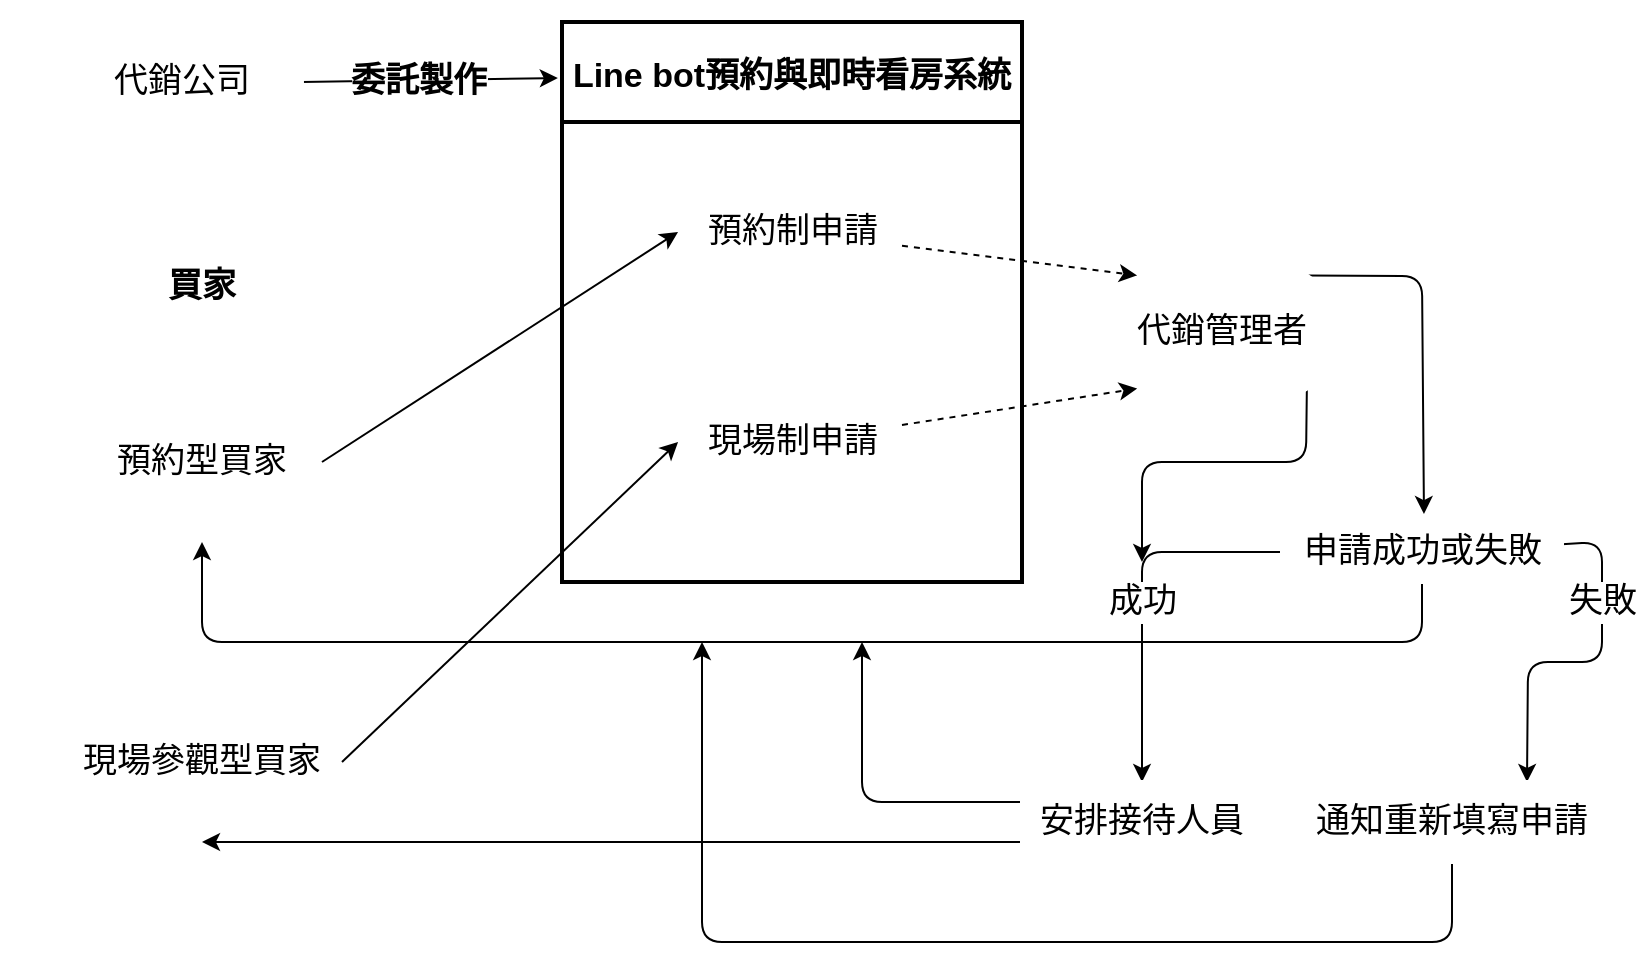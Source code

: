 <mxfile>
    <diagram id="ASTWp4ZXTidoFe2xOwB_" name="1b">
        <mxGraphModel dx="423" dy="688" grid="1" gridSize="10" guides="1" tooltips="1" connect="1" arrows="1" fold="1" page="1" pageScale="1" pageWidth="827" pageHeight="1169" math="0" shadow="0">
            <root>
                <mxCell id="0"/>
                <mxCell id="1" parent="0"/>
                <mxCell id="3" value="Line bot預約與即時看房系統" style="swimlane;startSize=50;fontSize=17;strokeWidth=2;fillColor=none;" vertex="1" parent="1">
                    <mxGeometry x="290" y="60" width="230" height="280" as="geometry"/>
                </mxCell>
                <mxCell id="4" value="預約制申請" style="text;html=1;align=center;verticalAlign=middle;resizable=0;points=[];autosize=1;strokeColor=#FFFFFF;fillColor=none;fontSize=17;strokeWidth=2;" vertex="1" parent="3">
                    <mxGeometry x="60" y="90" width="110" height="30" as="geometry"/>
                </mxCell>
                <mxCell id="6" value="現場制申請" style="text;html=1;align=center;verticalAlign=middle;resizable=0;points=[];autosize=1;strokeColor=#FFFFFF;fillColor=none;fontSize=17;strokeWidth=2;" vertex="1" parent="3">
                    <mxGeometry x="60" y="195" width="110" height="30" as="geometry"/>
                </mxCell>
                <mxCell id="17" style="edgeStyle=none;html=1;exitX=1;exitY=0.5;exitDx=0;exitDy=0;entryX=-0.009;entryY=0.1;entryDx=0;entryDy=0;entryPerimeter=0;fontSize=17;" edge="1" parent="1" source="11" target="3">
                    <mxGeometry relative="1" as="geometry"/>
                </mxCell>
                <mxCell id="18" value="&lt;b&gt;委託製作&lt;/b&gt;" style="edgeLabel;html=1;align=center;verticalAlign=middle;resizable=0;points=[];fontSize=17;" vertex="1" connectable="0" parent="17">
                    <mxGeometry x="-0.095" y="-1" relative="1" as="geometry">
                        <mxPoint as="offset"/>
                    </mxGeometry>
                </mxCell>
                <mxCell id="11" value="代銷公司" style="ellipse;whiteSpace=wrap;html=1;strokeColor=#FFFFFF;strokeWidth=2;fontSize=17;fillColor=none;" vertex="1" parent="1">
                    <mxGeometry x="40" y="50" width="120" height="80" as="geometry"/>
                </mxCell>
                <mxCell id="24" style="edgeStyle=none;html=1;exitX=1;exitY=0;exitDx=0;exitDy=0;fontSize=17;entryX=0.507;entryY=-0.133;entryDx=0;entryDy=0;entryPerimeter=0;" edge="1" parent="1" source="12" target="7">
                    <mxGeometry relative="1" as="geometry">
                        <mxPoint x="720" y="187" as="targetPoint"/>
                        <Array as="points">
                            <mxPoint x="720" y="187"/>
                        </Array>
                    </mxGeometry>
                </mxCell>
                <mxCell id="35" style="edgeStyle=none;html=1;exitX=1;exitY=1;exitDx=0;exitDy=0;fontSize=17;" edge="1" parent="1" source="12">
                    <mxGeometry relative="1" as="geometry">
                        <mxPoint x="580" y="330" as="targetPoint"/>
                        <Array as="points">
                            <mxPoint x="662" y="280"/>
                            <mxPoint x="580" y="280"/>
                        </Array>
                    </mxGeometry>
                </mxCell>
                <mxCell id="12" value="代銷管理者" style="ellipse;whiteSpace=wrap;html=1;strokeColor=#FFFFFF;strokeWidth=2;fontSize=17;fillColor=none;" vertex="1" parent="1">
                    <mxGeometry x="560" y="175" width="120" height="80" as="geometry"/>
                </mxCell>
                <mxCell id="14" value="買家" style="swimlane;strokeColor=#FFFFFF;strokeWidth=2;fontSize=17;fillColor=none;startSize=40;" vertex="1" parent="1">
                    <mxGeometry x="10" y="170" width="200" height="350" as="geometry"/>
                </mxCell>
                <mxCell id="8" value="預約型買家" style="ellipse;whiteSpace=wrap;html=1;strokeColor=#FFFFFF;strokeWidth=2;fontSize=17;fillColor=none;" vertex="1" parent="14">
                    <mxGeometry x="40" y="70" width="120" height="80" as="geometry"/>
                </mxCell>
                <mxCell id="10" value="現場參觀型買家" style="ellipse;whiteSpace=wrap;html=1;strokeColor=#FFFFFF;strokeWidth=2;fontSize=17;fillColor=none;" vertex="1" parent="14">
                    <mxGeometry x="30" y="220" width="140" height="80" as="geometry"/>
                </mxCell>
                <mxCell id="19" style="edgeStyle=none;html=1;exitX=1;exitY=0.5;exitDx=0;exitDy=0;entryX=-0.018;entryY=0.5;entryDx=0;entryDy=0;entryPerimeter=0;fontSize=17;" edge="1" parent="1" source="8" target="4">
                    <mxGeometry relative="1" as="geometry"/>
                </mxCell>
                <mxCell id="20" style="edgeStyle=none;html=1;exitX=1;exitY=0.5;exitDx=0;exitDy=0;entryX=-0.018;entryY=0.5;entryDx=0;entryDy=0;entryPerimeter=0;fontSize=17;" edge="1" parent="1" source="10" target="6">
                    <mxGeometry relative="1" as="geometry"/>
                </mxCell>
                <mxCell id="25" style="edgeStyle=none;html=1;entryX=0.5;entryY=1;entryDx=0;entryDy=0;fontSize=17;" edge="1" parent="1" source="7" target="8">
                    <mxGeometry relative="1" as="geometry">
                        <Array as="points">
                            <mxPoint x="720" y="370"/>
                            <mxPoint x="110" y="370"/>
                        </Array>
                    </mxGeometry>
                </mxCell>
                <mxCell id="27" style="edgeStyle=none;html=1;entryX=0.5;entryY=0;entryDx=0;entryDy=0;fontSize=17;" edge="1" parent="1" source="7" target="26">
                    <mxGeometry relative="1" as="geometry">
                        <Array as="points">
                            <mxPoint x="580" y="325"/>
                        </Array>
                    </mxGeometry>
                </mxCell>
                <mxCell id="28" value="成功" style="edgeLabel;html=1;align=center;verticalAlign=middle;resizable=0;points=[];fontSize=17;" vertex="1" connectable="0" parent="27">
                    <mxGeometry x="0.254" y="1" relative="1" as="geometry">
                        <mxPoint x="-1" y="-21" as="offset"/>
                    </mxGeometry>
                </mxCell>
                <mxCell id="32" style="edgeStyle=none;html=1;entryX=0.75;entryY=0;entryDx=0;entryDy=0;fontSize=17;" edge="1" parent="1" source="7" target="29">
                    <mxGeometry relative="1" as="geometry">
                        <Array as="points">
                            <mxPoint x="810" y="320"/>
                            <mxPoint x="810" y="380"/>
                            <mxPoint x="773" y="380"/>
                        </Array>
                    </mxGeometry>
                </mxCell>
                <mxCell id="33" value="失敗" style="edgeLabel;html=1;align=center;verticalAlign=middle;resizable=0;points=[];fontSize=17;" vertex="1" connectable="0" parent="32">
                    <mxGeometry x="-0.548" y="2" relative="1" as="geometry">
                        <mxPoint x="-2" y="10" as="offset"/>
                    </mxGeometry>
                </mxCell>
                <mxCell id="7" value="申請成功或失敗" style="text;html=1;align=center;verticalAlign=middle;resizable=0;points=[];autosize=1;strokeColor=#FFFFFF;fillColor=none;fontSize=17;strokeWidth=2;" vertex="1" parent="1">
                    <mxGeometry x="650" y="310" width="140" height="30" as="geometry"/>
                </mxCell>
                <mxCell id="22" style="edgeStyle=none;html=1;fontSize=17;entryX=0;entryY=0;entryDx=0;entryDy=0;dashed=1;" edge="1" parent="1" source="4" target="12">
                    <mxGeometry relative="1" as="geometry">
                        <mxPoint x="620" y="165" as="targetPoint"/>
                    </mxGeometry>
                </mxCell>
                <mxCell id="23" style="edgeStyle=none;html=1;fontSize=17;entryX=0;entryY=1;entryDx=0;entryDy=0;dashed=1;" edge="1" parent="1" source="6" target="12">
                    <mxGeometry relative="1" as="geometry">
                        <mxPoint x="570" y="270" as="targetPoint"/>
                    </mxGeometry>
                </mxCell>
                <mxCell id="36" style="edgeStyle=none;html=1;exitX=0;exitY=0.25;exitDx=0;exitDy=0;fontSize=17;" edge="1" parent="1" source="26">
                    <mxGeometry relative="1" as="geometry">
                        <mxPoint x="440" y="370" as="targetPoint"/>
                        <Array as="points">
                            <mxPoint x="440" y="450"/>
                        </Array>
                    </mxGeometry>
                </mxCell>
                <mxCell id="37" style="edgeStyle=none;html=1;exitX=0;exitY=0.75;exitDx=0;exitDy=0;entryX=0.5;entryY=1;entryDx=0;entryDy=0;fontSize=17;" edge="1" parent="1" source="26" target="10">
                    <mxGeometry relative="1" as="geometry"/>
                </mxCell>
                <mxCell id="26" value="安排接待人員" style="rounded=0;whiteSpace=wrap;html=1;strokeColor=#FFFFFF;strokeWidth=2;fontSize=17;fillColor=none;" vertex="1" parent="1">
                    <mxGeometry x="520" y="440" width="120" height="40" as="geometry"/>
                </mxCell>
                <mxCell id="34" style="edgeStyle=none;html=1;fontSize=17;" edge="1" parent="1" source="29">
                    <mxGeometry relative="1" as="geometry">
                        <mxPoint x="360" y="370" as="targetPoint"/>
                        <Array as="points">
                            <mxPoint x="735" y="520"/>
                            <mxPoint x="360" y="520"/>
                        </Array>
                    </mxGeometry>
                </mxCell>
                <mxCell id="29" value="通知重新填寫申請" style="rounded=0;whiteSpace=wrap;html=1;strokeColor=#FFFFFF;strokeWidth=2;fontSize=17;fillColor=none;" vertex="1" parent="1">
                    <mxGeometry x="660" y="440" width="150" height="40" as="geometry"/>
                </mxCell>
            </root>
        </mxGraphModel>
    </diagram>
    <diagram id="YNBZmlXG5lnyesX3e9GX" name="1d">
        <mxGraphModel dx="1102" dy="787" grid="1" gridSize="10" guides="1" tooltips="1" connect="1" arrows="1" fold="1" page="1" pageScale="1" pageWidth="827" pageHeight="1169" math="0" shadow="0">
            <root>
                <mxCell id="0"/>
                <mxCell id="1" parent="0"/>
            </root>
        </mxGraphModel>
    </diagram>
    <diagram id="AscKv5OJ8TlSJ3xA4gjY" name="2b">
        <mxGraphModel dx="1102" dy="787" grid="1" gridSize="10" guides="1" tooltips="1" connect="1" arrows="1" fold="1" page="1" pageScale="1" pageWidth="827" pageHeight="1169" math="0" shadow="0">
            <root>
                <mxCell id="0"/>
                <mxCell id="1" parent="0"/>
            </root>
        </mxGraphModel>
    </diagram>
    <diagram id="jKp8lnFoO_ODNvvGuu6S" name="2d">
        <mxGraphModel dx="1102" dy="787" grid="1" gridSize="10" guides="1" tooltips="1" connect="1" arrows="1" fold="1" page="1" pageScale="1" pageWidth="827" pageHeight="1169" math="0" shadow="0">
            <root>
                <mxCell id="0"/>
                <mxCell id="1" parent="0"/>
            </root>
        </mxGraphModel>
    </diagram>
</mxfile>